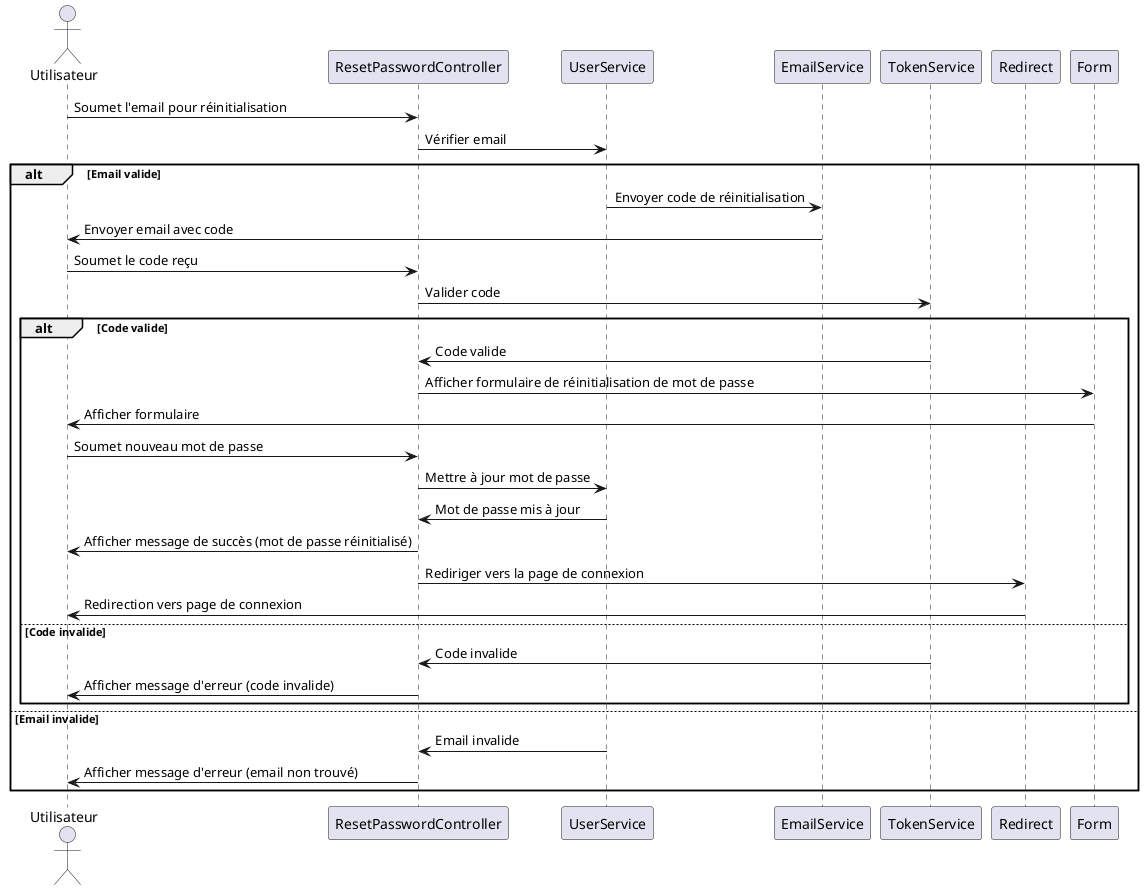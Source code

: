 @startuml
actor Utilisateur

participant "ResetPasswordController" as Controleur
participant "UserService" as ServiceUtilisateur
participant "EmailService" as ServiceEmail
participant "TokenService" as ServiceToken
participant "Redirect" as Redirection
participant "Form" as Formulaire

Utilisateur -> Controleur: Soumet l'email pour réinitialisation
Controleur -> ServiceUtilisateur: Vérifier email
alt Email valide
    ServiceUtilisateur -> ServiceEmail: Envoyer code de réinitialisation
    ServiceEmail -> Utilisateur: Envoyer email avec code

    Utilisateur -> Controleur: Soumet le code reçu
    Controleur -> ServiceToken: Valider code
    alt Code valide
        ServiceToken -> Controleur: Code valide
        Controleur -> Formulaire: Afficher formulaire de réinitialisation de mot de passe
        Formulaire -> Utilisateur: Afficher formulaire

        Utilisateur -> Controleur: Soumet nouveau mot de passe
        Controleur -> ServiceUtilisateur: Mettre à jour mot de passe
        ServiceUtilisateur -> Controleur: Mot de passe mis à jour

        Controleur -> Utilisateur: Afficher message de succès (mot de passe réinitialisé)
        Controleur -> Redirection: Rediriger vers la page de connexion
        Redirection -> Utilisateur: Redirection vers page de connexion

    else Code invalide
        ServiceToken -> Controleur: Code invalide
        Controleur -> Utilisateur: Afficher message d'erreur (code invalide)
    end

else Email invalide
    ServiceUtilisateur -> Controleur: Email invalide
    Controleur -> Utilisateur: Afficher message d'erreur (email non trouvé)
end

@enduml

